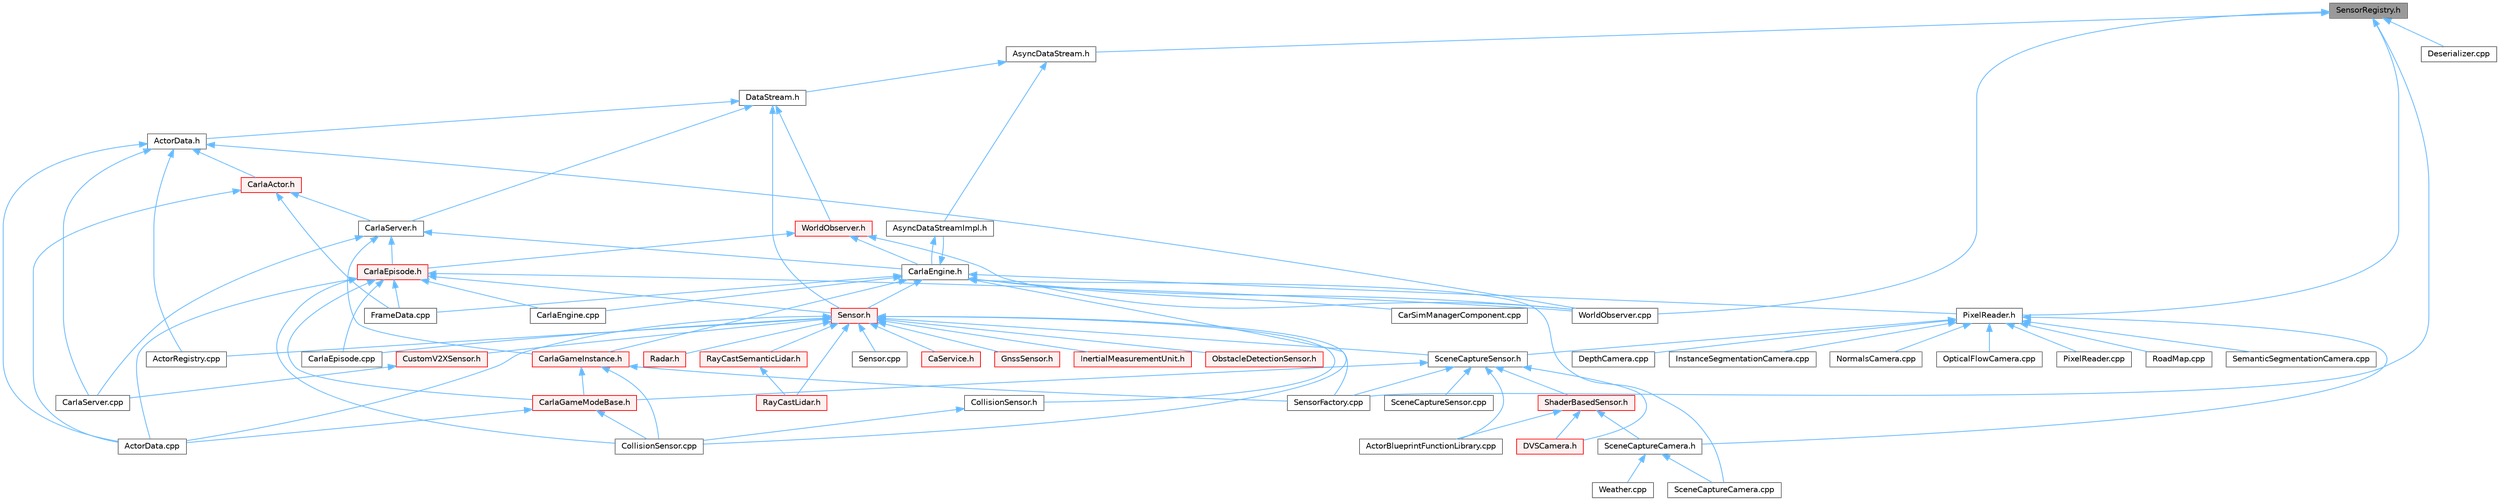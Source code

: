 digraph "SensorRegistry.h"
{
 // INTERACTIVE_SVG=YES
 // LATEX_PDF_SIZE
  bgcolor="transparent";
  edge [fontname=Helvetica,fontsize=10,labelfontname=Helvetica,labelfontsize=10];
  node [fontname=Helvetica,fontsize=10,shape=box,height=0.2,width=0.4];
  Node1 [id="Node000001",label="SensorRegistry.h",height=0.2,width=0.4,color="gray40", fillcolor="grey60", style="filled", fontcolor="black",tooltip=" "];
  Node1 -> Node2 [id="edge1_Node000001_Node000002",dir="back",color="steelblue1",style="solid",tooltip=" "];
  Node2 [id="Node000002",label="AsyncDataStream.h",height=0.2,width=0.4,color="grey40", fillcolor="white", style="filled",URL="$d9/d4d/AsyncDataStream_8h.html",tooltip=" "];
  Node2 -> Node3 [id="edge2_Node000002_Node000003",dir="back",color="steelblue1",style="solid",tooltip=" "];
  Node3 [id="Node000003",label="AsyncDataStreamImpl.h",height=0.2,width=0.4,color="grey40", fillcolor="white", style="filled",URL="$d0/d17/AsyncDataStreamImpl_8h.html",tooltip=" "];
  Node3 -> Node4 [id="edge3_Node000003_Node000004",dir="back",color="steelblue1",style="solid",tooltip=" "];
  Node4 [id="Node000004",label="CarlaEngine.h",height=0.2,width=0.4,color="grey40", fillcolor="white", style="filled",URL="$d0/d11/CarlaEngine_8h.html",tooltip=" "];
  Node4 -> Node3 [id="edge4_Node000004_Node000003",dir="back",color="steelblue1",style="solid",tooltip=" "];
  Node4 -> Node5 [id="edge5_Node000004_Node000005",dir="back",color="steelblue1",style="solid",tooltip=" "];
  Node5 [id="Node000005",label="CarSimManagerComponent.cpp",height=0.2,width=0.4,color="grey40", fillcolor="white", style="filled",URL="$d2/d56/CarSimManagerComponent_8cpp.html",tooltip=" "];
  Node4 -> Node6 [id="edge6_Node000004_Node000006",dir="back",color="steelblue1",style="solid",tooltip=" "];
  Node6 [id="Node000006",label="CarlaEngine.cpp",height=0.2,width=0.4,color="grey40", fillcolor="white", style="filled",URL="$d6/da1/CarlaEngine_8cpp.html",tooltip=" "];
  Node4 -> Node7 [id="edge7_Node000004_Node000007",dir="back",color="steelblue1",style="solid",tooltip=" "];
  Node7 [id="Node000007",label="CarlaGameInstance.h",height=0.2,width=0.4,color="red", fillcolor="#FFF0F0", style="filled",URL="$d2/dba/CarlaGameInstance_8h.html",tooltip=" "];
  Node7 -> Node9 [id="edge8_Node000007_Node000009",dir="back",color="steelblue1",style="solid",tooltip=" "];
  Node9 [id="Node000009",label="CarlaGameModeBase.h",height=0.2,width=0.4,color="red", fillcolor="#FFF0F0", style="filled",URL="$d3/d49/CarlaGameModeBase_8h.html",tooltip=" "];
  Node9 -> Node10 [id="edge9_Node000009_Node000010",dir="back",color="steelblue1",style="solid",tooltip=" "];
  Node10 [id="Node000010",label="ActorData.cpp",height=0.2,width=0.4,color="grey40", fillcolor="white", style="filled",URL="$da/d7f/ActorData_8cpp.html",tooltip=" "];
  Node9 -> Node41 [id="edge10_Node000009_Node000041",dir="back",color="steelblue1",style="solid",tooltip=" "];
  Node41 [id="Node000041",label="CollisionSensor.cpp",height=0.2,width=0.4,color="grey40", fillcolor="white", style="filled",URL="$da/df0/CollisionSensor_8cpp.html",tooltip=" "];
  Node7 -> Node41 [id="edge11_Node000007_Node000041",dir="back",color="steelblue1",style="solid",tooltip=" "];
  Node7 -> Node31 [id="edge12_Node000007_Node000031",dir="back",color="steelblue1",style="solid",tooltip=" "];
  Node31 [id="Node000031",label="SensorFactory.cpp",height=0.2,width=0.4,color="grey40", fillcolor="white", style="filled",URL="$d0/dde/SensorFactory_8cpp.html",tooltip=" "];
  Node4 -> Node41 [id="edge13_Node000004_Node000041",dir="back",color="steelblue1",style="solid",tooltip=" "];
  Node4 -> Node23 [id="edge14_Node000004_Node000023",dir="back",color="steelblue1",style="solid",tooltip=" "];
  Node23 [id="Node000023",label="FrameData.cpp",height=0.2,width=0.4,color="grey40", fillcolor="white", style="filled",URL="$df/d8a/FrameData_8cpp.html",tooltip=" "];
  Node4 -> Node45 [id="edge15_Node000004_Node000045",dir="back",color="steelblue1",style="solid",tooltip=" "];
  Node45 [id="Node000045",label="PixelReader.h",height=0.2,width=0.4,color="grey40", fillcolor="white", style="filled",URL="$df/d2e/PixelReader_8h.html",tooltip=" "];
  Node45 -> Node46 [id="edge16_Node000045_Node000046",dir="back",color="steelblue1",style="solid",tooltip=" "];
  Node46 [id="Node000046",label="DepthCamera.cpp",height=0.2,width=0.4,color="grey40", fillcolor="white", style="filled",URL="$d7/d0e/DepthCamera_8cpp.html",tooltip=" "];
  Node45 -> Node47 [id="edge17_Node000045_Node000047",dir="back",color="steelblue1",style="solid",tooltip=" "];
  Node47 [id="Node000047",label="InstanceSegmentationCamera.cpp",height=0.2,width=0.4,color="grey40", fillcolor="white", style="filled",URL="$d6/dcd/InstanceSegmentationCamera_8cpp.html",tooltip=" "];
  Node45 -> Node48 [id="edge18_Node000045_Node000048",dir="back",color="steelblue1",style="solid",tooltip=" "];
  Node48 [id="Node000048",label="NormalsCamera.cpp",height=0.2,width=0.4,color="grey40", fillcolor="white", style="filled",URL="$d6/d81/NormalsCamera_8cpp.html",tooltip=" "];
  Node45 -> Node49 [id="edge19_Node000045_Node000049",dir="back",color="steelblue1",style="solid",tooltip=" "];
  Node49 [id="Node000049",label="OpticalFlowCamera.cpp",height=0.2,width=0.4,color="grey40", fillcolor="white", style="filled",URL="$d0/d58/OpticalFlowCamera_8cpp.html",tooltip=" "];
  Node45 -> Node50 [id="edge20_Node000045_Node000050",dir="back",color="steelblue1",style="solid",tooltip=" "];
  Node50 [id="Node000050",label="PixelReader.cpp",height=0.2,width=0.4,color="grey40", fillcolor="white", style="filled",URL="$dc/db0/PixelReader_8cpp.html",tooltip=" "];
  Node45 -> Node51 [id="edge21_Node000045_Node000051",dir="back",color="steelblue1",style="solid",tooltip=" "];
  Node51 [id="Node000051",label="RoadMap.cpp",height=0.2,width=0.4,color="grey40", fillcolor="white", style="filled",URL="$d2/de5/RoadMap_8cpp.html",tooltip=" "];
  Node45 -> Node52 [id="edge22_Node000045_Node000052",dir="back",color="steelblue1",style="solid",tooltip=" "];
  Node52 [id="Node000052",label="SceneCaptureCamera.h",height=0.2,width=0.4,color="grey40", fillcolor="white", style="filled",URL="$dc/d56/SceneCaptureCamera_8h.html",tooltip=" "];
  Node52 -> Node53 [id="edge23_Node000052_Node000053",dir="back",color="steelblue1",style="solid",tooltip=" "];
  Node53 [id="Node000053",label="SceneCaptureCamera.cpp",height=0.2,width=0.4,color="grey40", fillcolor="white", style="filled",URL="$d1/dec/SceneCaptureCamera_8cpp.html",tooltip=" "];
  Node52 -> Node54 [id="edge24_Node000052_Node000054",dir="back",color="steelblue1",style="solid",tooltip=" "];
  Node54 [id="Node000054",label="Weather.cpp",height=0.2,width=0.4,color="grey40", fillcolor="white", style="filled",URL="$d2/d0f/Weather_8cpp.html",tooltip=" "];
  Node45 -> Node55 [id="edge25_Node000045_Node000055",dir="back",color="steelblue1",style="solid",tooltip=" "];
  Node55 [id="Node000055",label="SceneCaptureSensor.h",height=0.2,width=0.4,color="grey40", fillcolor="white", style="filled",URL="$d8/d95/SceneCaptureSensor_8h.html",tooltip=" "];
  Node55 -> Node56 [id="edge26_Node000055_Node000056",dir="back",color="steelblue1",style="solid",tooltip=" "];
  Node56 [id="Node000056",label="ActorBlueprintFunctionLibrary.cpp",height=0.2,width=0.4,color="grey40", fillcolor="white", style="filled",URL="$dd/d08/ActorBlueprintFunctionLibrary_8cpp.html",tooltip=" "];
  Node55 -> Node9 [id="edge27_Node000055_Node000009",dir="back",color="steelblue1",style="solid",tooltip=" "];
  Node55 -> Node57 [id="edge28_Node000055_Node000057",dir="back",color="steelblue1",style="solid",tooltip=" "];
  Node57 [id="Node000057",label="DVSCamera.h",height=0.2,width=0.4,color="red", fillcolor="#FFF0F0", style="filled",URL="$d6/db9/DVSCamera_8h.html",tooltip=" "];
  Node55 -> Node29 [id="edge29_Node000055_Node000029",dir="back",color="steelblue1",style="solid",tooltip=" "];
  Node29 [id="Node000029",label="SceneCaptureSensor.cpp",height=0.2,width=0.4,color="grey40", fillcolor="white", style="filled",URL="$db/d2d/SceneCaptureSensor_8cpp.html",tooltip=" "];
  Node55 -> Node31 [id="edge30_Node000055_Node000031",dir="back",color="steelblue1",style="solid",tooltip=" "];
  Node55 -> Node59 [id="edge31_Node000055_Node000059",dir="back",color="steelblue1",style="solid",tooltip=" "];
  Node59 [id="Node000059",label="ShaderBasedSensor.h",height=0.2,width=0.4,color="red", fillcolor="#FFF0F0", style="filled",URL="$da/d69/ShaderBasedSensor_8h.html",tooltip=" "];
  Node59 -> Node56 [id="edge32_Node000059_Node000056",dir="back",color="steelblue1",style="solid",tooltip=" "];
  Node59 -> Node57 [id="edge33_Node000059_Node000057",dir="back",color="steelblue1",style="solid",tooltip=" "];
  Node59 -> Node52 [id="edge34_Node000059_Node000052",dir="back",color="steelblue1",style="solid",tooltip=" "];
  Node45 -> Node69 [id="edge35_Node000045_Node000069",dir="back",color="steelblue1",style="solid",tooltip=" "];
  Node69 [id="Node000069",label="SemanticSegmentationCamera.cpp",height=0.2,width=0.4,color="grey40", fillcolor="white", style="filled",URL="$d9/d38/SemanticSegmentationCamera_8cpp.html",tooltip=" "];
  Node4 -> Node53 [id="edge36_Node000004_Node000053",dir="back",color="steelblue1",style="solid",tooltip=" "];
  Node4 -> Node71 [id="edge37_Node000004_Node000071",dir="back",color="steelblue1",style="solid",tooltip=" "];
  Node71 [id="Node000071",label="Sensor.h",height=0.2,width=0.4,color="red", fillcolor="#FFF0F0", style="filled",URL="$d7/d7d/Unreal_2CarlaUE4_2Plugins_2Carla_2Source_2Carla_2Sensor_2Sensor_8h.html",tooltip=" "];
  Node71 -> Node10 [id="edge38_Node000071_Node000010",dir="back",color="steelblue1",style="solid",tooltip=" "];
  Node71 -> Node72 [id="edge39_Node000071_Node000072",dir="back",color="steelblue1",style="solid",tooltip=" "];
  Node72 [id="Node000072",label="ActorRegistry.cpp",height=0.2,width=0.4,color="grey40", fillcolor="white", style="filled",URL="$d3/df3/ActorRegistry_8cpp.html",tooltip=" "];
  Node71 -> Node73 [id="edge40_Node000071_Node000073",dir="back",color="steelblue1",style="solid",tooltip=" "];
  Node73 [id="Node000073",label="CaService.h",height=0.2,width=0.4,color="red", fillcolor="#FFF0F0", style="filled",URL="$df/dd8/CaService_8h.html",tooltip=" "];
  Node71 -> Node15 [id="edge41_Node000071_Node000015",dir="back",color="steelblue1",style="solid",tooltip=" "];
  Node15 [id="Node000015",label="CarlaEpisode.cpp",height=0.2,width=0.4,color="grey40", fillcolor="white", style="filled",URL="$d6/dd9/CarlaEpisode_8cpp.html",tooltip=" "];
  Node71 -> Node90 [id="edge42_Node000071_Node000090",dir="back",color="steelblue1",style="solid",tooltip=" "];
  Node90 [id="Node000090",label="CollisionSensor.h",height=0.2,width=0.4,color="grey40", fillcolor="white", style="filled",URL="$d3/dd6/CollisionSensor_8h.html",tooltip=" "];
  Node90 -> Node41 [id="edge43_Node000090_Node000041",dir="back",color="steelblue1",style="solid",tooltip=" "];
  Node71 -> Node91 [id="edge44_Node000071_Node000091",dir="back",color="steelblue1",style="solid",tooltip=" "];
  Node91 [id="Node000091",label="CustomV2XSensor.h",height=0.2,width=0.4,color="red", fillcolor="#FFF0F0", style="filled",URL="$df/d4b/CustomV2XSensor_8h.html",tooltip=" "];
  Node91 -> Node18 [id="edge45_Node000091_Node000018",dir="back",color="steelblue1",style="solid",tooltip=" "];
  Node18 [id="Node000018",label="CarlaServer.cpp",height=0.2,width=0.4,color="grey40", fillcolor="white", style="filled",URL="$db/d6c/CarlaServer_8cpp.html",tooltip=" "];
  Node71 -> Node92 [id="edge46_Node000071_Node000092",dir="back",color="steelblue1",style="solid",tooltip=" "];
  Node92 [id="Node000092",label="GnssSensor.h",height=0.2,width=0.4,color="red", fillcolor="#FFF0F0", style="filled",URL="$d9/d73/GnssSensor_8h.html",tooltip=" "];
  Node71 -> Node93 [id="edge47_Node000071_Node000093",dir="back",color="steelblue1",style="solid",tooltip=" "];
  Node93 [id="Node000093",label="InertialMeasurementUnit.h",height=0.2,width=0.4,color="red", fillcolor="#FFF0F0", style="filled",URL="$d7/dfa/InertialMeasurementUnit_8h.html",tooltip=" "];
  Node71 -> Node94 [id="edge48_Node000071_Node000094",dir="back",color="steelblue1",style="solid",tooltip=" "];
  Node94 [id="Node000094",label="ObstacleDetectionSensor.h",height=0.2,width=0.4,color="red", fillcolor="#FFF0F0", style="filled",URL="$d7/d55/ObstacleDetectionSensor_8h.html",tooltip=" "];
  Node71 -> Node95 [id="edge49_Node000071_Node000095",dir="back",color="steelblue1",style="solid",tooltip=" "];
  Node95 [id="Node000095",label="Radar.h",height=0.2,width=0.4,color="red", fillcolor="#FFF0F0", style="filled",URL="$d6/de9/Radar_8h.html",tooltip=" "];
  Node71 -> Node85 [id="edge50_Node000071_Node000085",dir="back",color="steelblue1",style="solid",tooltip=" "];
  Node85 [id="Node000085",label="RayCastLidar.h",height=0.2,width=0.4,color="red", fillcolor="#FFF0F0", style="filled",URL="$d1/d53/RayCastLidar_8h.html",tooltip=" "];
  Node71 -> Node87 [id="edge51_Node000071_Node000087",dir="back",color="steelblue1",style="solid",tooltip=" "];
  Node87 [id="Node000087",label="RayCastSemanticLidar.h",height=0.2,width=0.4,color="red", fillcolor="#FFF0F0", style="filled",URL="$de/dc6/RayCastSemanticLidar_8h.html",tooltip=" "];
  Node87 -> Node85 [id="edge52_Node000087_Node000085",dir="back",color="steelblue1",style="solid",tooltip=" "];
  Node71 -> Node55 [id="edge53_Node000071_Node000055",dir="back",color="steelblue1",style="solid",tooltip=" "];
  Node71 -> Node30 [id="edge54_Node000071_Node000030",dir="back",color="steelblue1",style="solid",tooltip=" "];
  Node30 [id="Node000030",label="Sensor.cpp",height=0.2,width=0.4,color="grey40", fillcolor="white", style="filled",URL="$d7/d16/Sensor_8cpp.html",tooltip=" "];
  Node71 -> Node31 [id="edge55_Node000071_Node000031",dir="back",color="steelblue1",style="solid",tooltip=" "];
  Node4 -> Node97 [id="edge56_Node000004_Node000097",dir="back",color="steelblue1",style="solid",tooltip=" "];
  Node97 [id="Node000097",label="WorldObserver.cpp",height=0.2,width=0.4,color="grey40", fillcolor="white", style="filled",URL="$d9/de7/WorldObserver_8cpp.html",tooltip=" "];
  Node2 -> Node98 [id="edge57_Node000002_Node000098",dir="back",color="steelblue1",style="solid",tooltip=" "];
  Node98 [id="Node000098",label="DataStream.h",height=0.2,width=0.4,color="grey40", fillcolor="white", style="filled",URL="$da/dd9/DataStream_8h.html",tooltip=" "];
  Node98 -> Node99 [id="edge58_Node000098_Node000099",dir="back",color="steelblue1",style="solid",tooltip=" "];
  Node99 [id="Node000099",label="ActorData.h",height=0.2,width=0.4,color="grey40", fillcolor="white", style="filled",URL="$de/d7d/ActorData_8h.html",tooltip=" "];
  Node99 -> Node10 [id="edge59_Node000099_Node000010",dir="back",color="steelblue1",style="solid",tooltip=" "];
  Node99 -> Node72 [id="edge60_Node000099_Node000072",dir="back",color="steelblue1",style="solid",tooltip=" "];
  Node99 -> Node100 [id="edge61_Node000099_Node000100",dir="back",color="steelblue1",style="solid",tooltip=" "];
  Node100 [id="Node000100",label="CarlaActor.h",height=0.2,width=0.4,color="red", fillcolor="#FFF0F0", style="filled",URL="$de/d36/CarlaActor_8h.html",tooltip=" "];
  Node100 -> Node10 [id="edge62_Node000100_Node000010",dir="back",color="steelblue1",style="solid",tooltip=" "];
  Node100 -> Node109 [id="edge63_Node000100_Node000109",dir="back",color="steelblue1",style="solid",tooltip=" "];
  Node109 [id="Node000109",label="CarlaServer.h",height=0.2,width=0.4,color="grey40", fillcolor="white", style="filled",URL="$d0/d35/CarlaServer_8h.html",tooltip=" "];
  Node109 -> Node4 [id="edge64_Node000109_Node000004",dir="back",color="steelblue1",style="solid",tooltip=" "];
  Node109 -> Node103 [id="edge65_Node000109_Node000103",dir="back",color="steelblue1",style="solid",tooltip=" "];
  Node103 [id="Node000103",label="CarlaEpisode.h",height=0.2,width=0.4,color="red", fillcolor="#FFF0F0", style="filled",URL="$de/db8/CarlaEpisode_8h.html",tooltip=" "];
  Node103 -> Node10 [id="edge66_Node000103_Node000010",dir="back",color="steelblue1",style="solid",tooltip=" "];
  Node103 -> Node6 [id="edge67_Node000103_Node000006",dir="back",color="steelblue1",style="solid",tooltip=" "];
  Node103 -> Node15 [id="edge68_Node000103_Node000015",dir="back",color="steelblue1",style="solid",tooltip=" "];
  Node103 -> Node9 [id="edge69_Node000103_Node000009",dir="back",color="steelblue1",style="solid",tooltip=" "];
  Node103 -> Node41 [id="edge70_Node000103_Node000041",dir="back",color="steelblue1",style="solid",tooltip=" "];
  Node103 -> Node23 [id="edge71_Node000103_Node000023",dir="back",color="steelblue1",style="solid",tooltip=" "];
  Node103 -> Node71 [id="edge72_Node000103_Node000071",dir="back",color="steelblue1",style="solid",tooltip=" "];
  Node103 -> Node97 [id="edge73_Node000103_Node000097",dir="back",color="steelblue1",style="solid",tooltip=" "];
  Node109 -> Node7 [id="edge74_Node000109_Node000007",dir="back",color="steelblue1",style="solid",tooltip=" "];
  Node109 -> Node18 [id="edge75_Node000109_Node000018",dir="back",color="steelblue1",style="solid",tooltip=" "];
  Node100 -> Node23 [id="edge76_Node000100_Node000023",dir="back",color="steelblue1",style="solid",tooltip=" "];
  Node99 -> Node18 [id="edge77_Node000099_Node000018",dir="back",color="steelblue1",style="solid",tooltip=" "];
  Node99 -> Node97 [id="edge78_Node000099_Node000097",dir="back",color="steelblue1",style="solid",tooltip=" "];
  Node98 -> Node109 [id="edge79_Node000098_Node000109",dir="back",color="steelblue1",style="solid",tooltip=" "];
  Node98 -> Node71 [id="edge80_Node000098_Node000071",dir="back",color="steelblue1",style="solid",tooltip=" "];
  Node98 -> Node120 [id="edge81_Node000098_Node000120",dir="back",color="steelblue1",style="solid",tooltip=" "];
  Node120 [id="Node000120",label="WorldObserver.h",height=0.2,width=0.4,color="red", fillcolor="#FFF0F0", style="filled",URL="$d8/deb/WorldObserver_8h.html",tooltip=" "];
  Node120 -> Node4 [id="edge82_Node000120_Node000004",dir="back",color="steelblue1",style="solid",tooltip=" "];
  Node120 -> Node103 [id="edge83_Node000120_Node000103",dir="back",color="steelblue1",style="solid",tooltip=" "];
  Node120 -> Node97 [id="edge84_Node000120_Node000097",dir="back",color="steelblue1",style="solid",tooltip=" "];
  Node1 -> Node121 [id="edge85_Node000001_Node000121",dir="back",color="steelblue1",style="solid",tooltip=" "];
  Node121 [id="Node000121",label="Deserializer.cpp",height=0.2,width=0.4,color="grey40", fillcolor="white", style="filled",URL="$d0/d1a/Deserializer_8cpp.html",tooltip=" "];
  Node1 -> Node45 [id="edge86_Node000001_Node000045",dir="back",color="steelblue1",style="solid",tooltip=" "];
  Node1 -> Node31 [id="edge87_Node000001_Node000031",dir="back",color="steelblue1",style="solid",tooltip=" "];
  Node1 -> Node97 [id="edge88_Node000001_Node000097",dir="back",color="steelblue1",style="solid",tooltip=" "];
}
